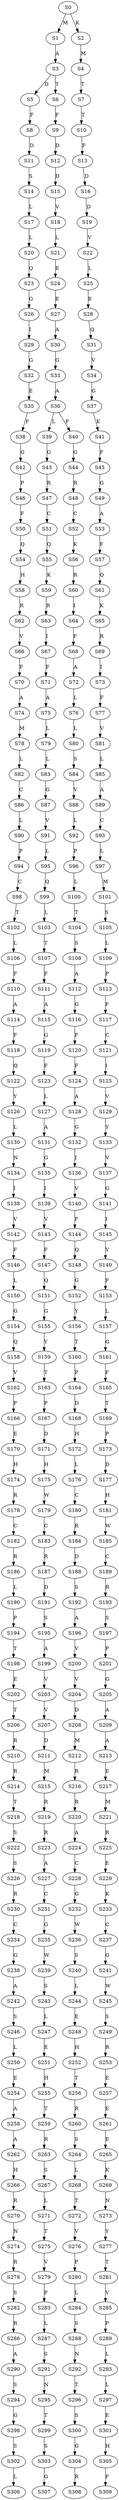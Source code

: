 strict digraph  {
	S0 -> S1 [ label = M ];
	S0 -> S2 [ label = K ];
	S1 -> S3 [ label = A ];
	S2 -> S4 [ label = M ];
	S3 -> S5 [ label = D ];
	S3 -> S6 [ label = T ];
	S4 -> S7 [ label = T ];
	S5 -> S8 [ label = F ];
	S6 -> S9 [ label = F ];
	S7 -> S10 [ label = T ];
	S8 -> S11 [ label = D ];
	S9 -> S12 [ label = D ];
	S10 -> S13 [ label = F ];
	S11 -> S14 [ label = S ];
	S12 -> S15 [ label = D ];
	S13 -> S16 [ label = D ];
	S14 -> S17 [ label = L ];
	S15 -> S18 [ label = V ];
	S16 -> S19 [ label = D ];
	S17 -> S20 [ label = L ];
	S18 -> S21 [ label = L ];
	S19 -> S22 [ label = V ];
	S20 -> S23 [ label = Q ];
	S21 -> S24 [ label = E ];
	S22 -> S25 [ label = L ];
	S23 -> S26 [ label = G ];
	S24 -> S27 [ label = E ];
	S25 -> S28 [ label = E ];
	S26 -> S29 [ label = I ];
	S27 -> S30 [ label = A ];
	S28 -> S31 [ label = Q ];
	S29 -> S32 [ label = G ];
	S30 -> S33 [ label = G ];
	S31 -> S34 [ label = V ];
	S32 -> S35 [ label = E ];
	S33 -> S36 [ label = A ];
	S34 -> S37 [ label = G ];
	S35 -> S38 [ label = F ];
	S36 -> S39 [ label = L ];
	S36 -> S40 [ label = F ];
	S37 -> S41 [ label = K ];
	S38 -> S42 [ label = G ];
	S39 -> S43 [ label = G ];
	S40 -> S44 [ label = G ];
	S41 -> S45 [ label = F ];
	S42 -> S46 [ label = P ];
	S43 -> S47 [ label = R ];
	S44 -> S48 [ label = R ];
	S45 -> S49 [ label = G ];
	S46 -> S50 [ label = F ];
	S47 -> S51 [ label = C ];
	S48 -> S52 [ label = C ];
	S49 -> S53 [ label = A ];
	S50 -> S54 [ label = Q ];
	S51 -> S55 [ label = Q ];
	S52 -> S56 [ label = K ];
	S53 -> S57 [ label = F ];
	S54 -> S58 [ label = H ];
	S55 -> S59 [ label = K ];
	S56 -> S60 [ label = R ];
	S57 -> S61 [ label = Q ];
	S58 -> S62 [ label = R ];
	S59 -> S63 [ label = R ];
	S60 -> S64 [ label = I ];
	S61 -> S65 [ label = K ];
	S62 -> S66 [ label = V ];
	S63 -> S67 [ label = I ];
	S64 -> S68 [ label = F ];
	S65 -> S69 [ label = R ];
	S66 -> S70 [ label = F ];
	S67 -> S71 [ label = F ];
	S68 -> S72 [ label = A ];
	S69 -> S73 [ label = I ];
	S70 -> S74 [ label = A ];
	S71 -> S75 [ label = A ];
	S72 -> S76 [ label = L ];
	S73 -> S77 [ label = F ];
	S74 -> S78 [ label = M ];
	S75 -> S79 [ label = L ];
	S76 -> S80 [ label = L ];
	S77 -> S81 [ label = V ];
	S78 -> S82 [ label = L ];
	S79 -> S83 [ label = L ];
	S80 -> S84 [ label = S ];
	S81 -> S85 [ label = L ];
	S82 -> S86 [ label = C ];
	S83 -> S87 [ label = G ];
	S84 -> S88 [ label = V ];
	S85 -> S89 [ label = A ];
	S86 -> S90 [ label = L ];
	S87 -> S91 [ label = V ];
	S88 -> S92 [ label = L ];
	S89 -> S93 [ label = C ];
	S90 -> S94 [ label = P ];
	S91 -> S95 [ label = L ];
	S92 -> S96 [ label = P ];
	S93 -> S97 [ label = L ];
	S94 -> S98 [ label = C ];
	S95 -> S99 [ label = Q ];
	S96 -> S100 [ label = L ];
	S97 -> S101 [ label = M ];
	S98 -> S102 [ label = T ];
	S99 -> S103 [ label = L ];
	S100 -> S104 [ label = T ];
	S101 -> S105 [ label = S ];
	S102 -> S106 [ label = L ];
	S103 -> S107 [ label = T ];
	S104 -> S108 [ label = S ];
	S105 -> S109 [ label = L ];
	S106 -> S110 [ label = F ];
	S107 -> S111 [ label = F ];
	S108 -> S112 [ label = A ];
	S109 -> S113 [ label = P ];
	S110 -> S114 [ label = A ];
	S111 -> S115 [ label = A ];
	S112 -> S116 [ label = G ];
	S113 -> S117 [ label = F ];
	S114 -> S118 [ label = F ];
	S115 -> S119 [ label = G ];
	S116 -> S120 [ label = F ];
	S117 -> S121 [ label = C ];
	S118 -> S122 [ label = Q ];
	S119 -> S123 [ label = F ];
	S120 -> S124 [ label = F ];
	S121 -> S125 [ label = I ];
	S122 -> S126 [ label = Y ];
	S123 -> S127 [ label = L ];
	S124 -> S128 [ label = A ];
	S125 -> S129 [ label = V ];
	S126 -> S130 [ label = L ];
	S127 -> S131 [ label = A ];
	S128 -> S132 [ label = G ];
	S129 -> S133 [ label = Y ];
	S130 -> S134 [ label = N ];
	S131 -> S135 [ label = G ];
	S132 -> S136 [ label = I ];
	S133 -> S137 [ label = V ];
	S134 -> S138 [ label = I ];
	S135 -> S139 [ label = I ];
	S136 -> S140 [ label = V ];
	S137 -> S141 [ label = G ];
	S138 -> S142 [ label = V ];
	S139 -> S143 [ label = V ];
	S140 -> S144 [ label = F ];
	S141 -> S145 [ label = I ];
	S142 -> S146 [ label = F ];
	S143 -> S147 [ label = F ];
	S144 -> S148 [ label = Q ];
	S145 -> S149 [ label = V ];
	S146 -> S150 [ label = L ];
	S147 -> S151 [ label = Q ];
	S148 -> S152 [ label = G ];
	S149 -> S153 [ label = F ];
	S150 -> S154 [ label = G ];
	S151 -> S155 [ label = G ];
	S152 -> S156 [ label = Y ];
	S153 -> S157 [ label = L ];
	S154 -> S158 [ label = Q ];
	S155 -> S159 [ label = Y ];
	S156 -> S160 [ label = T ];
	S157 -> S161 [ label = G ];
	S158 -> S162 [ label = V ];
	S159 -> S163 [ label = T ];
	S160 -> S164 [ label = P ];
	S161 -> S165 [ label = F ];
	S162 -> S166 [ label = P ];
	S163 -> S167 [ label = P ];
	S164 -> S168 [ label = D ];
	S165 -> S169 [ label = T ];
	S166 -> S170 [ label = E ];
	S167 -> S171 [ label = D ];
	S168 -> S172 [ label = H ];
	S169 -> S173 [ label = P ];
	S170 -> S174 [ label = H ];
	S171 -> S175 [ label = H ];
	S172 -> S176 [ label = L ];
	S173 -> S177 [ label = D ];
	S174 -> S178 [ label = R ];
	S175 -> S179 [ label = W ];
	S176 -> S180 [ label = C ];
	S177 -> S181 [ label = H ];
	S178 -> S182 [ label = C ];
	S179 -> S183 [ label = C ];
	S180 -> S184 [ label = R ];
	S181 -> S185 [ label = W ];
	S182 -> S186 [ label = R ];
	S183 -> S187 [ label = R ];
	S184 -> S188 [ label = D ];
	S185 -> S189 [ label = C ];
	S186 -> S190 [ label = L ];
	S187 -> S191 [ label = D ];
	S188 -> S192 [ label = S ];
	S189 -> S193 [ label = R ];
	S190 -> S194 [ label = P ];
	S191 -> S195 [ label = S ];
	S192 -> S196 [ label = A ];
	S193 -> S197 [ label = S ];
	S194 -> S198 [ label = T ];
	S195 -> S199 [ label = A ];
	S196 -> S200 [ label = V ];
	S197 -> S201 [ label = P ];
	S198 -> S202 [ label = E ];
	S199 -> S203 [ label = V ];
	S200 -> S204 [ label = V ];
	S201 -> S205 [ label = G ];
	S202 -> S206 [ label = T ];
	S203 -> S207 [ label = V ];
	S204 -> S208 [ label = D ];
	S205 -> S209 [ label = A ];
	S206 -> S210 [ label = R ];
	S207 -> S211 [ label = D ];
	S208 -> S212 [ label = M ];
	S209 -> S213 [ label = A ];
	S210 -> S214 [ label = R ];
	S211 -> S215 [ label = M ];
	S212 -> S216 [ label = R ];
	S213 -> S217 [ label = E ];
	S214 -> S218 [ label = T ];
	S215 -> S219 [ label = R ];
	S216 -> S220 [ label = R ];
	S217 -> S221 [ label = M ];
	S218 -> S222 [ label = S ];
	S219 -> S223 [ label = R ];
	S220 -> S224 [ label = A ];
	S221 -> S225 [ label = R ];
	S222 -> S226 [ label = S ];
	S223 -> S227 [ label = A ];
	S224 -> S228 [ label = C ];
	S225 -> S229 [ label = E ];
	S226 -> S230 [ label = R ];
	S227 -> S231 [ label = C ];
	S228 -> S232 [ label = G ];
	S229 -> S233 [ label = K ];
	S230 -> S234 [ label = C ];
	S231 -> S235 [ label = G ];
	S232 -> S236 [ label = W ];
	S233 -> S237 [ label = C ];
	S234 -> S238 [ label = G ];
	S235 -> S239 [ label = W ];
	S236 -> S240 [ label = S ];
	S237 -> S241 [ label = G ];
	S238 -> S242 [ label = A ];
	S239 -> S243 [ label = S ];
	S240 -> S244 [ label = L ];
	S241 -> S245 [ label = W ];
	S242 -> S246 [ label = S ];
	S243 -> S247 [ label = L ];
	S244 -> S248 [ label = E ];
	S245 -> S249 [ label = S ];
	S246 -> S250 [ label = L ];
	S247 -> S251 [ label = E ];
	S248 -> S252 [ label = H ];
	S249 -> S253 [ label = R ];
	S250 -> S254 [ label = E ];
	S251 -> S255 [ label = H ];
	S252 -> S256 [ label = T ];
	S253 -> S257 [ label = E ];
	S254 -> S258 [ label = A ];
	S255 -> S259 [ label = T ];
	S256 -> S260 [ label = R ];
	S257 -> S261 [ label = E ];
	S258 -> S262 [ label = A ];
	S259 -> S263 [ label = R ];
	S260 -> S264 [ label = S ];
	S261 -> S265 [ label = E ];
	S262 -> S266 [ label = H ];
	S263 -> S267 [ label = S ];
	S264 -> S268 [ label = L ];
	S265 -> S269 [ label = K ];
	S266 -> S270 [ label = R ];
	S267 -> S271 [ label = L ];
	S268 -> S272 [ label = T ];
	S269 -> S273 [ label = N ];
	S270 -> S274 [ label = N ];
	S271 -> S275 [ label = T ];
	S272 -> S276 [ label = V ];
	S273 -> S277 [ label = Y ];
	S274 -> S278 [ label = R ];
	S275 -> S279 [ label = V ];
	S276 -> S280 [ label = P ];
	S277 -> S281 [ label = T ];
	S278 -> S282 [ label = S ];
	S279 -> S283 [ label = P ];
	S280 -> S284 [ label = L ];
	S281 -> S285 [ label = V ];
	S282 -> S286 [ label = R ];
	S283 -> S287 [ label = L ];
	S284 -> S288 [ label = S ];
	S285 -> S289 [ label = P ];
	S286 -> S290 [ label = A ];
	S287 -> S291 [ label = S ];
	S288 -> S292 [ label = N ];
	S289 -> S293 [ label = L ];
	S290 -> S294 [ label = S ];
	S291 -> S295 [ label = N ];
	S292 -> S296 [ label = T ];
	S293 -> S297 [ label = L ];
	S294 -> S298 [ label = G ];
	S295 -> S299 [ label = T ];
	S296 -> S300 [ label = S ];
	S297 -> S301 [ label = E ];
	S298 -> S302 [ label = S ];
	S299 -> S303 [ label = S ];
	S300 -> S304 [ label = G ];
	S301 -> S305 [ label = H ];
	S302 -> S306 [ label = L ];
	S303 -> S307 [ label = G ];
	S304 -> S308 [ label = R ];
	S305 -> S309 [ label = F ];
}
